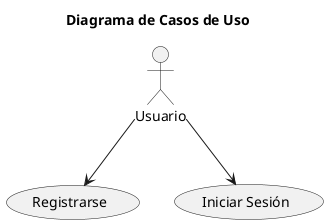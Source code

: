 @startuml
title Diagrama de Casos de Uso

actor Usuario
usecase "Registrarse" as UC1
usecase "Iniciar Sesión" as UC2

Usuario --> UC1
Usuario --> UC2

@enduml
